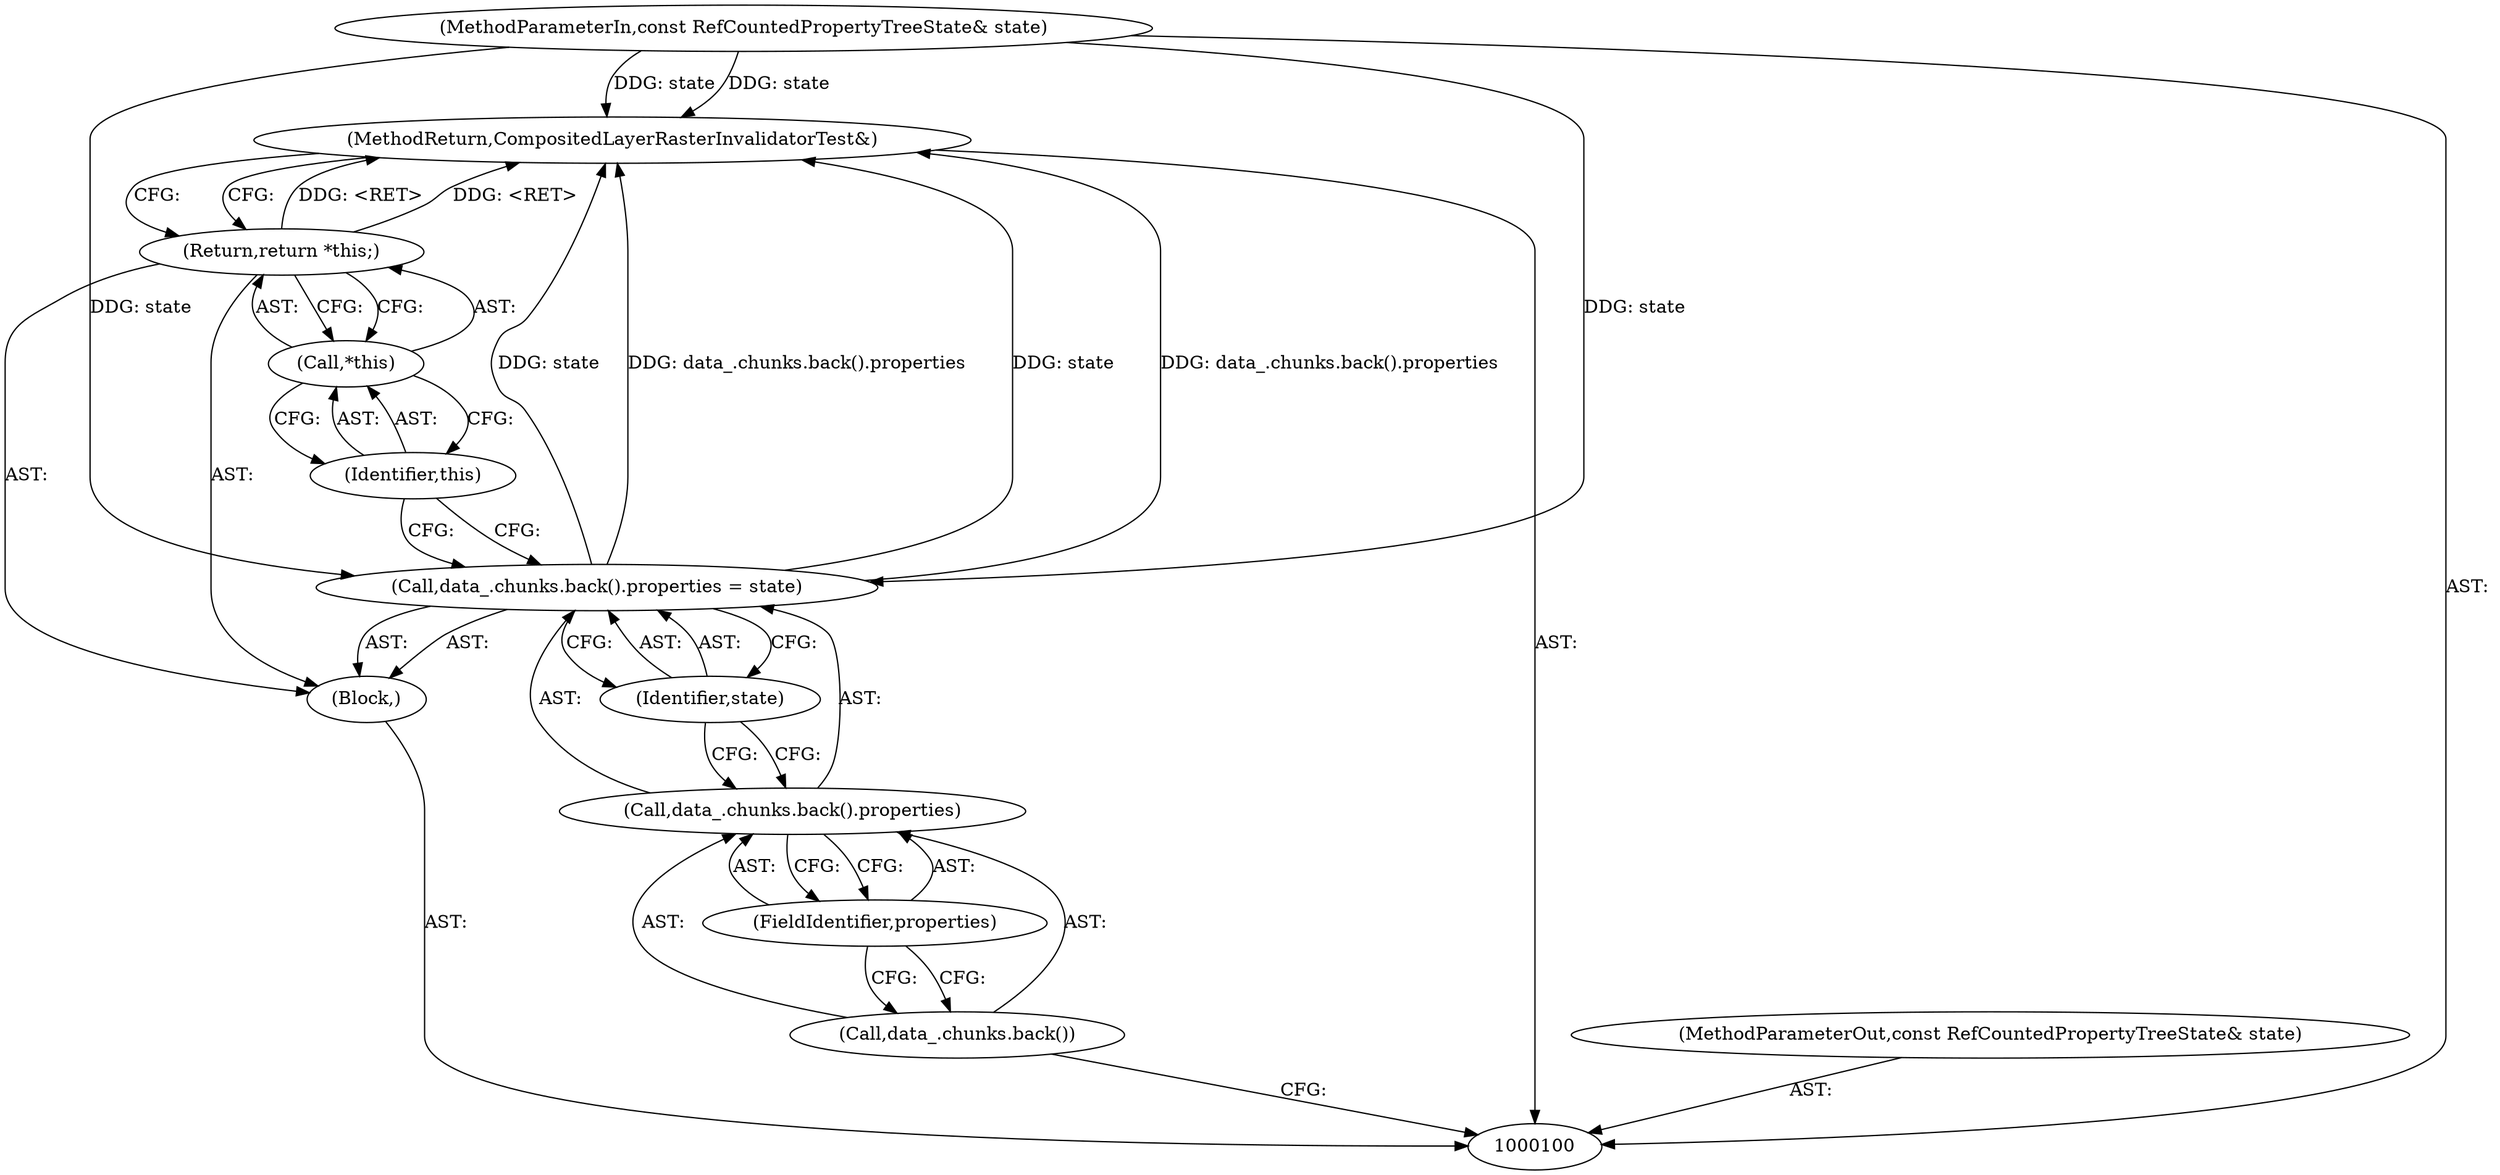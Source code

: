 digraph "1_Chrome_f911e11e7f6b5c0d6f5ee694a9871de6619889f7_21" {
"1000111" [label="(MethodReturn,CompositedLayerRasterInvalidatorTest&)"];
"1000102" [label="(Block,)"];
"1000101" [label="(MethodParameterIn,const RefCountedPropertyTreeState& state)"];
"1000134" [label="(MethodParameterOut,const RefCountedPropertyTreeState& state)"];
"1000106" [label="(FieldIdentifier,properties)"];
"1000107" [label="(Identifier,state)"];
"1000103" [label="(Call,data_.chunks.back().properties = state)"];
"1000104" [label="(Call,data_.chunks.back().properties)"];
"1000105" [label="(Call,data_.chunks.back())"];
"1000109" [label="(Call,*this)"];
"1000110" [label="(Identifier,this)"];
"1000108" [label="(Return,return *this;)"];
"1000111" -> "1000100"  [label="AST: "];
"1000111" -> "1000108"  [label="CFG: "];
"1000103" -> "1000111"  [label="DDG: state"];
"1000103" -> "1000111"  [label="DDG: data_.chunks.back().properties"];
"1000101" -> "1000111"  [label="DDG: state"];
"1000108" -> "1000111"  [label="DDG: <RET>"];
"1000102" -> "1000100"  [label="AST: "];
"1000103" -> "1000102"  [label="AST: "];
"1000108" -> "1000102"  [label="AST: "];
"1000101" -> "1000100"  [label="AST: "];
"1000101" -> "1000111"  [label="DDG: state"];
"1000101" -> "1000103"  [label="DDG: state"];
"1000134" -> "1000100"  [label="AST: "];
"1000106" -> "1000104"  [label="AST: "];
"1000106" -> "1000105"  [label="CFG: "];
"1000104" -> "1000106"  [label="CFG: "];
"1000107" -> "1000103"  [label="AST: "];
"1000107" -> "1000104"  [label="CFG: "];
"1000103" -> "1000107"  [label="CFG: "];
"1000103" -> "1000102"  [label="AST: "];
"1000103" -> "1000107"  [label="CFG: "];
"1000104" -> "1000103"  [label="AST: "];
"1000107" -> "1000103"  [label="AST: "];
"1000110" -> "1000103"  [label="CFG: "];
"1000103" -> "1000111"  [label="DDG: state"];
"1000103" -> "1000111"  [label="DDG: data_.chunks.back().properties"];
"1000101" -> "1000103"  [label="DDG: state"];
"1000104" -> "1000103"  [label="AST: "];
"1000104" -> "1000106"  [label="CFG: "];
"1000105" -> "1000104"  [label="AST: "];
"1000106" -> "1000104"  [label="AST: "];
"1000107" -> "1000104"  [label="CFG: "];
"1000105" -> "1000104"  [label="AST: "];
"1000105" -> "1000100"  [label="CFG: "];
"1000106" -> "1000105"  [label="CFG: "];
"1000109" -> "1000108"  [label="AST: "];
"1000109" -> "1000110"  [label="CFG: "];
"1000110" -> "1000109"  [label="AST: "];
"1000108" -> "1000109"  [label="CFG: "];
"1000110" -> "1000109"  [label="AST: "];
"1000110" -> "1000103"  [label="CFG: "];
"1000109" -> "1000110"  [label="CFG: "];
"1000108" -> "1000102"  [label="AST: "];
"1000108" -> "1000109"  [label="CFG: "];
"1000109" -> "1000108"  [label="AST: "];
"1000111" -> "1000108"  [label="CFG: "];
"1000108" -> "1000111"  [label="DDG: <RET>"];
}

